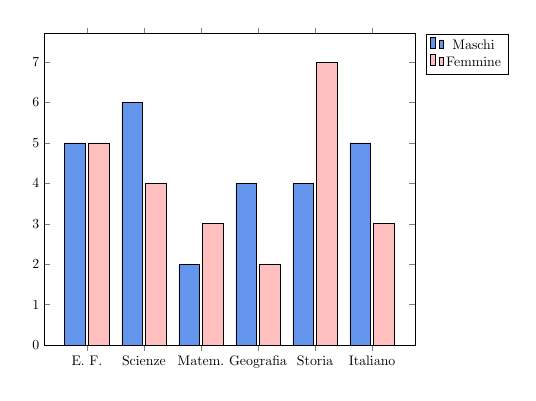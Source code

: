 % (c) 2012 Dimitrios Vrettos - d.vrettos@gmail.com

\begin{tikzpicture}[scale=.5]
\begin{axis}[
legend entries={Maschi, Femmine},
legend pos=outer north east,
ybar,
enlarge x limits=0.15,
symbolic x coords={E. F.,Scienze,Matem., Geografia,Storia,Italiano },
xtick=data,
bar width=15pt, 
ymin=0, 
width=110mm]

\addplot[fill=CornflowerBlue, draw=black] coordinates {
(E. F.,5)
(Scienze,6)
(Matem.,2)
(Geografia,4)
(Storia,4)
(Italiano,5)
};
 
 \addplot[fill=pink, draw=black] coordinates{
 (E. F.,5)
 (Scienze,4)
 (Matem.,3)
 (Geografia,2)
 (Storia,7)
 (Italiano,3)
 };
\end{axis}
\end{tikzpicture}